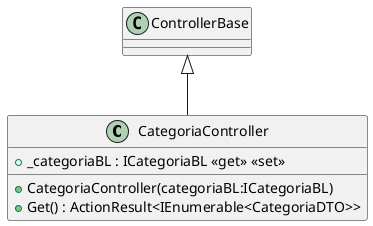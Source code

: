 @startuml
class CategoriaController {
    + _categoriaBL : ICategoriaBL <<get>> <<set>>
    + CategoriaController(categoriaBL:ICategoriaBL)
    + Get() : ActionResult<IEnumerable<CategoriaDTO>>
}
ControllerBase <|-- CategoriaController
@enduml
